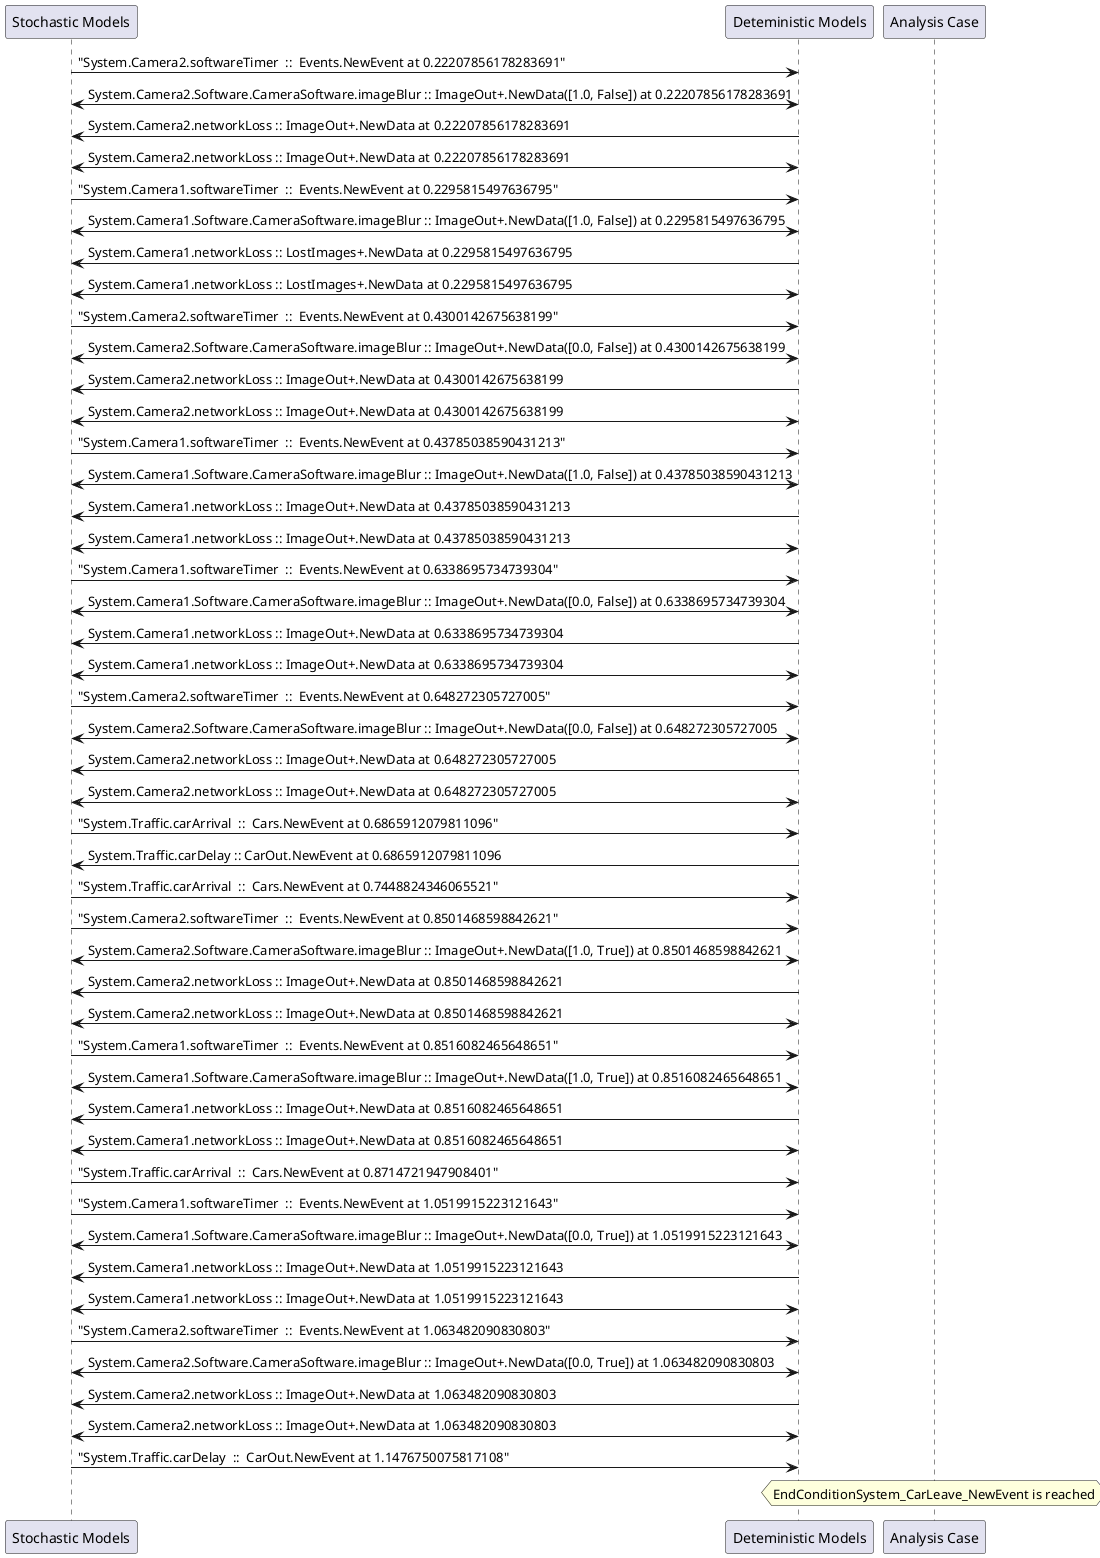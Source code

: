
	@startuml
	participant "Stochastic Models" as stochmodel
	participant "Deteministic Models" as detmodel
	participant "Analysis Case" as analysis
	{1147_stop} stochmodel -> detmodel : "System.Camera2.softwareTimer  ::  Events.NewEvent at 0.22207856178283691"
detmodel <-> stochmodel : System.Camera2.Software.CameraSoftware.imageBlur :: ImageOut+.NewData([1.0, False]) at 0.22207856178283691
detmodel -> stochmodel : System.Camera2.networkLoss :: ImageOut+.NewData at 0.22207856178283691
detmodel <-> stochmodel : System.Camera2.networkLoss :: ImageOut+.NewData at 0.22207856178283691
{1132_stop} stochmodel -> detmodel : "System.Camera1.softwareTimer  ::  Events.NewEvent at 0.2295815497636795"
detmodel <-> stochmodel : System.Camera1.Software.CameraSoftware.imageBlur :: ImageOut+.NewData([1.0, False]) at 0.2295815497636795
detmodel -> stochmodel : System.Camera1.networkLoss :: LostImages+.NewData at 0.2295815497636795
detmodel <-> stochmodel : System.Camera1.networkLoss :: LostImages+.NewData at 0.2295815497636795
{1148_stop} stochmodel -> detmodel : "System.Camera2.softwareTimer  ::  Events.NewEvent at 0.4300142675638199"
detmodel <-> stochmodel : System.Camera2.Software.CameraSoftware.imageBlur :: ImageOut+.NewData([0.0, False]) at 0.4300142675638199
detmodel -> stochmodel : System.Camera2.networkLoss :: ImageOut+.NewData at 0.4300142675638199
detmodel <-> stochmodel : System.Camera2.networkLoss :: ImageOut+.NewData at 0.4300142675638199
{1133_stop} stochmodel -> detmodel : "System.Camera1.softwareTimer  ::  Events.NewEvent at 0.43785038590431213"
detmodel <-> stochmodel : System.Camera1.Software.CameraSoftware.imageBlur :: ImageOut+.NewData([1.0, False]) at 0.43785038590431213
detmodel -> stochmodel : System.Camera1.networkLoss :: ImageOut+.NewData at 0.43785038590431213
detmodel <-> stochmodel : System.Camera1.networkLoss :: ImageOut+.NewData at 0.43785038590431213
{1134_stop} stochmodel -> detmodel : "System.Camera1.softwareTimer  ::  Events.NewEvent at 0.6338695734739304"
detmodel <-> stochmodel : System.Camera1.Software.CameraSoftware.imageBlur :: ImageOut+.NewData([0.0, False]) at 0.6338695734739304
detmodel -> stochmodel : System.Camera1.networkLoss :: ImageOut+.NewData at 0.6338695734739304
detmodel <-> stochmodel : System.Camera1.networkLoss :: ImageOut+.NewData at 0.6338695734739304
{1149_stop} stochmodel -> detmodel : "System.Camera2.softwareTimer  ::  Events.NewEvent at 0.648272305727005"
detmodel <-> stochmodel : System.Camera2.Software.CameraSoftware.imageBlur :: ImageOut+.NewData([0.0, False]) at 0.648272305727005
detmodel -> stochmodel : System.Camera2.networkLoss :: ImageOut+.NewData at 0.648272305727005
detmodel <-> stochmodel : System.Camera2.networkLoss :: ImageOut+.NewData at 0.648272305727005
{1162_stop} stochmodel -> detmodel : "System.Traffic.carArrival  ::  Cars.NewEvent at 0.6865912079811096"
{1173_start} detmodel -> stochmodel : System.Traffic.carDelay :: CarOut.NewEvent at 0.6865912079811096
{1163_stop} stochmodel -> detmodel : "System.Traffic.carArrival  ::  Cars.NewEvent at 0.7448824346065521"
{1150_stop} stochmodel -> detmodel : "System.Camera2.softwareTimer  ::  Events.NewEvent at 0.8501468598842621"
detmodel <-> stochmodel : System.Camera2.Software.CameraSoftware.imageBlur :: ImageOut+.NewData([1.0, True]) at 0.8501468598842621
detmodel -> stochmodel : System.Camera2.networkLoss :: ImageOut+.NewData at 0.8501468598842621
detmodel <-> stochmodel : System.Camera2.networkLoss :: ImageOut+.NewData at 0.8501468598842621
{1135_stop} stochmodel -> detmodel : "System.Camera1.softwareTimer  ::  Events.NewEvent at 0.8516082465648651"
detmodel <-> stochmodel : System.Camera1.Software.CameraSoftware.imageBlur :: ImageOut+.NewData([1.0, True]) at 0.8516082465648651
detmodel -> stochmodel : System.Camera1.networkLoss :: ImageOut+.NewData at 0.8516082465648651
detmodel <-> stochmodel : System.Camera1.networkLoss :: ImageOut+.NewData at 0.8516082465648651
{1164_stop} stochmodel -> detmodel : "System.Traffic.carArrival  ::  Cars.NewEvent at 0.8714721947908401"
{1136_stop} stochmodel -> detmodel : "System.Camera1.softwareTimer  ::  Events.NewEvent at 1.0519915223121643"
detmodel <-> stochmodel : System.Camera1.Software.CameraSoftware.imageBlur :: ImageOut+.NewData([0.0, True]) at 1.0519915223121643
detmodel -> stochmodel : System.Camera1.networkLoss :: ImageOut+.NewData at 1.0519915223121643
detmodel <-> stochmodel : System.Camera1.networkLoss :: ImageOut+.NewData at 1.0519915223121643
{1151_stop} stochmodel -> detmodel : "System.Camera2.softwareTimer  ::  Events.NewEvent at 1.063482090830803"
detmodel <-> stochmodel : System.Camera2.Software.CameraSoftware.imageBlur :: ImageOut+.NewData([0.0, True]) at 1.063482090830803
detmodel -> stochmodel : System.Camera2.networkLoss :: ImageOut+.NewData at 1.063482090830803
detmodel <-> stochmodel : System.Camera2.networkLoss :: ImageOut+.NewData at 1.063482090830803
{1173_stop} stochmodel -> detmodel : "System.Traffic.carDelay  ::  CarOut.NewEvent at 1.1476750075817108"
{1173_start} <-> {1173_stop} : delay
hnote over analysis 
EndConditionSystem_CarLeave_NewEvent is reached
endnote
@enduml